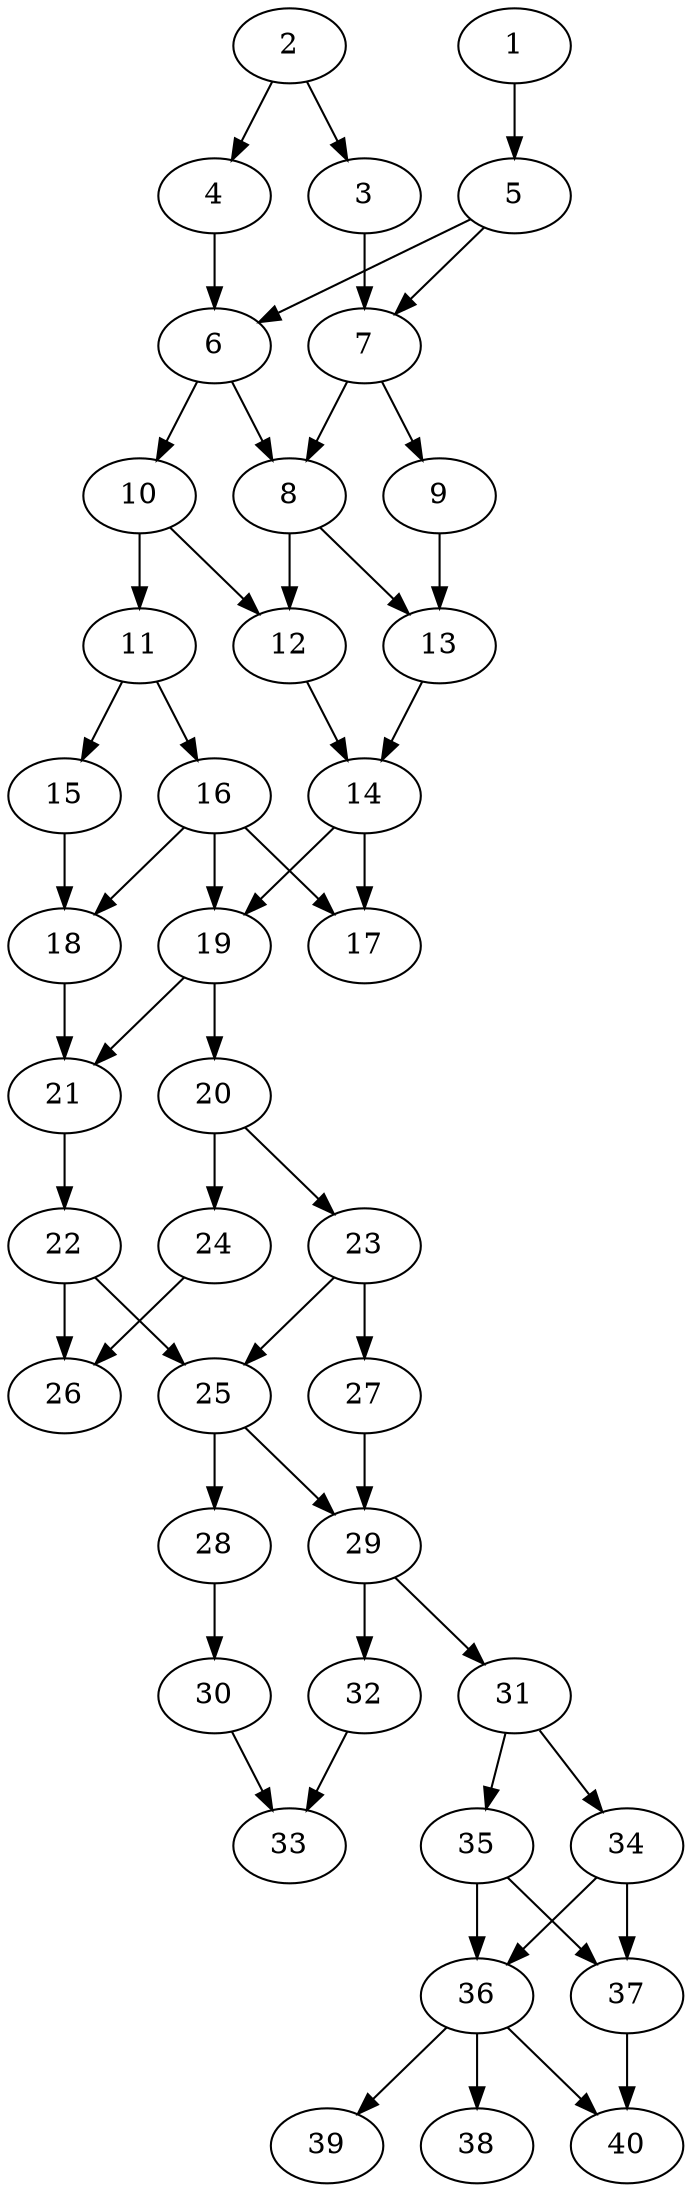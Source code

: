 // DAG automatically generated by daggen at Thu Oct  3 14:06:49 2019
// ./daggen --dot -n 40 --ccr 0.3 --fat 0.3 --regular 0.9 --density 0.6 --mindata 5242880 --maxdata 52428800 
digraph G {
  1 [size="81899520", alpha="0.16", expect_size="24569856"] 
  1 -> 5 [size ="24569856"]
  2 [size="124207787", alpha="0.06", expect_size="37262336"] 
  2 -> 3 [size ="37262336"]
  2 -> 4 [size ="37262336"]
  3 [size="165713920", alpha="0.11", expect_size="49714176"] 
  3 -> 7 [size ="49714176"]
  4 [size="49780053", alpha="0.14", expect_size="14934016"] 
  4 -> 6 [size ="14934016"]
  5 [size="67795627", alpha="0.12", expect_size="20338688"] 
  5 -> 6 [size ="20338688"]
  5 -> 7 [size ="20338688"]
  6 [size="91456853", alpha="0.09", expect_size="27437056"] 
  6 -> 8 [size ="27437056"]
  6 -> 10 [size ="27437056"]
  7 [size="95457280", alpha="0.08", expect_size="28637184"] 
  7 -> 8 [size ="28637184"]
  7 -> 9 [size ="28637184"]
  8 [size="80278187", alpha="0.15", expect_size="24083456"] 
  8 -> 12 [size ="24083456"]
  8 -> 13 [size ="24083456"]
  9 [size="167601493", alpha="0.18", expect_size="50280448"] 
  9 -> 13 [size ="50280448"]
  10 [size="154255360", alpha="0.02", expect_size="46276608"] 
  10 -> 11 [size ="46276608"]
  10 -> 12 [size ="46276608"]
  11 [size="76171947", alpha="0.07", expect_size="22851584"] 
  11 -> 15 [size ="22851584"]
  11 -> 16 [size ="22851584"]
  12 [size="45141333", alpha="0.06", expect_size="13542400"] 
  12 -> 14 [size ="13542400"]
  13 [size="92156587", alpha="0.16", expect_size="27646976"] 
  13 -> 14 [size ="27646976"]
  14 [size="22319787", alpha="0.04", expect_size="6695936"] 
  14 -> 17 [size ="6695936"]
  14 -> 19 [size ="6695936"]
  15 [size="133120000", alpha="0.09", expect_size="39936000"] 
  15 -> 18 [size ="39936000"]
  16 [size="69758293", alpha="0.20", expect_size="20927488"] 
  16 -> 17 [size ="20927488"]
  16 -> 18 [size ="20927488"]
  16 -> 19 [size ="20927488"]
  17 [size="138557440", alpha="0.08", expect_size="41567232"] 
  18 [size="42810027", alpha="0.14", expect_size="12843008"] 
  18 -> 21 [size ="12843008"]
  19 [size="161163947", alpha="0.15", expect_size="48349184"] 
  19 -> 20 [size ="48349184"]
  19 -> 21 [size ="48349184"]
  20 [size="141902507", alpha="0.12", expect_size="42570752"] 
  20 -> 23 [size ="42570752"]
  20 -> 24 [size ="42570752"]
  21 [size="155910827", alpha="0.17", expect_size="46773248"] 
  21 -> 22 [size ="46773248"]
  22 [size="56538453", alpha="0.16", expect_size="16961536"] 
  22 -> 25 [size ="16961536"]
  22 -> 26 [size ="16961536"]
  23 [size="102365867", alpha="0.13", expect_size="30709760"] 
  23 -> 25 [size ="30709760"]
  23 -> 27 [size ="30709760"]
  24 [size="73646080", alpha="0.15", expect_size="22093824"] 
  24 -> 26 [size ="22093824"]
  25 [size="106202453", alpha="0.03", expect_size="31860736"] 
  25 -> 28 [size ="31860736"]
  25 -> 29 [size ="31860736"]
  26 [size="173312000", alpha="0.00", expect_size="51993600"] 
  27 [size="170089813", alpha="0.07", expect_size="51026944"] 
  27 -> 29 [size ="51026944"]
  28 [size="72355840", alpha="0.03", expect_size="21706752"] 
  28 -> 30 [size ="21706752"]
  29 [size="27084800", alpha="0.17", expect_size="8125440"] 
  29 -> 31 [size ="8125440"]
  29 -> 32 [size ="8125440"]
  30 [size="144250880", alpha="0.09", expect_size="43275264"] 
  30 -> 33 [size ="43275264"]
  31 [size="79769600", alpha="0.08", expect_size="23930880"] 
  31 -> 34 [size ="23930880"]
  31 -> 35 [size ="23930880"]
  32 [size="55354027", alpha="0.11", expect_size="16606208"] 
  32 -> 33 [size ="16606208"]
  33 [size="20449280", alpha="0.03", expect_size="6134784"] 
  34 [size="123293013", alpha="0.16", expect_size="36987904"] 
  34 -> 36 [size ="36987904"]
  34 -> 37 [size ="36987904"]
  35 [size="81626453", alpha="0.04", expect_size="24487936"] 
  35 -> 36 [size ="24487936"]
  35 -> 37 [size ="24487936"]
  36 [size="103048533", alpha="0.18", expect_size="30914560"] 
  36 -> 38 [size ="30914560"]
  36 -> 39 [size ="30914560"]
  36 -> 40 [size ="30914560"]
  37 [size="104256853", alpha="0.08", expect_size="31277056"] 
  37 -> 40 [size ="31277056"]
  38 [size="163239253", alpha="0.01", expect_size="48971776"] 
  39 [size="28221440", alpha="0.12", expect_size="8466432"] 
  40 [size="163908267", alpha="0.19", expect_size="49172480"] 
}
